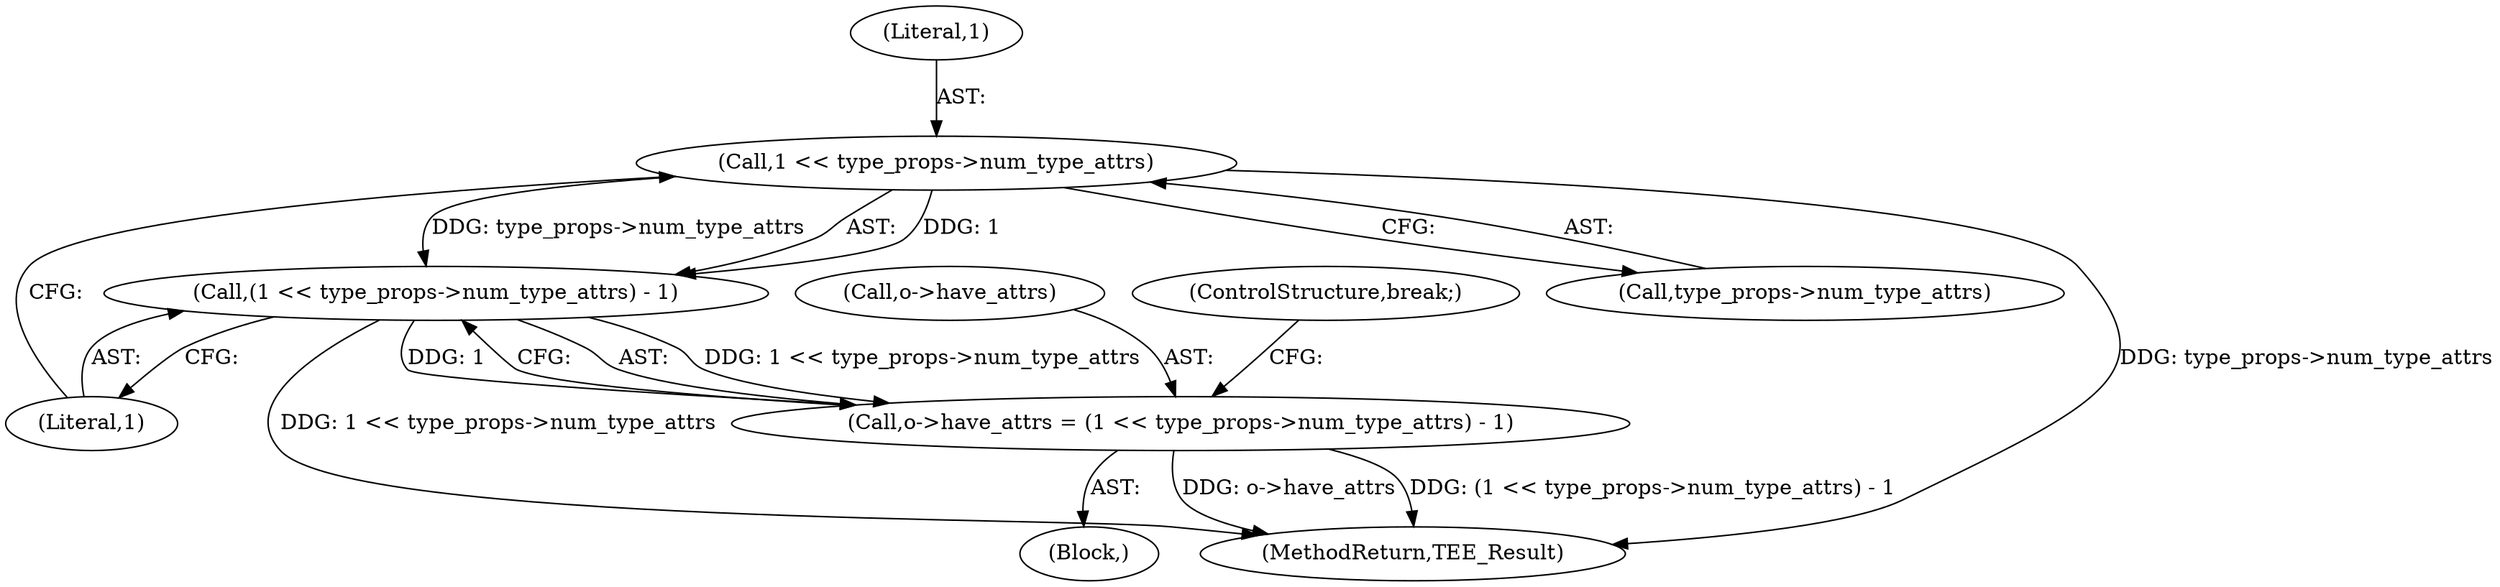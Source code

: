 digraph "0_optee_os_a637243270fc1faae16de059091795c32d86e65e_0@pointer" {
"1000342" [label="(Call,1 << type_props->num_type_attrs)"];
"1000341" [label="(Call,(1 << type_props->num_type_attrs) - 1)"];
"1000337" [label="(Call,o->have_attrs = (1 << type_props->num_type_attrs) - 1)"];
"1000341" [label="(Call,(1 << type_props->num_type_attrs) - 1)"];
"1000436" [label="(MethodReturn,TEE_Result)"];
"1000338" [label="(Call,o->have_attrs)"];
"1000337" [label="(Call,o->have_attrs = (1 << type_props->num_type_attrs) - 1)"];
"1000258" [label="(Block,)"];
"1000348" [label="(ControlStructure,break;)"];
"1000343" [label="(Literal,1)"];
"1000344" [label="(Call,type_props->num_type_attrs)"];
"1000347" [label="(Literal,1)"];
"1000342" [label="(Call,1 << type_props->num_type_attrs)"];
"1000342" -> "1000341"  [label="AST: "];
"1000342" -> "1000344"  [label="CFG: "];
"1000343" -> "1000342"  [label="AST: "];
"1000344" -> "1000342"  [label="AST: "];
"1000347" -> "1000342"  [label="CFG: "];
"1000342" -> "1000436"  [label="DDG: type_props->num_type_attrs"];
"1000342" -> "1000341"  [label="DDG: 1"];
"1000342" -> "1000341"  [label="DDG: type_props->num_type_attrs"];
"1000341" -> "1000337"  [label="AST: "];
"1000341" -> "1000347"  [label="CFG: "];
"1000347" -> "1000341"  [label="AST: "];
"1000337" -> "1000341"  [label="CFG: "];
"1000341" -> "1000436"  [label="DDG: 1 << type_props->num_type_attrs"];
"1000341" -> "1000337"  [label="DDG: 1 << type_props->num_type_attrs"];
"1000341" -> "1000337"  [label="DDG: 1"];
"1000337" -> "1000258"  [label="AST: "];
"1000338" -> "1000337"  [label="AST: "];
"1000348" -> "1000337"  [label="CFG: "];
"1000337" -> "1000436"  [label="DDG: o->have_attrs"];
"1000337" -> "1000436"  [label="DDG: (1 << type_props->num_type_attrs) - 1"];
}
